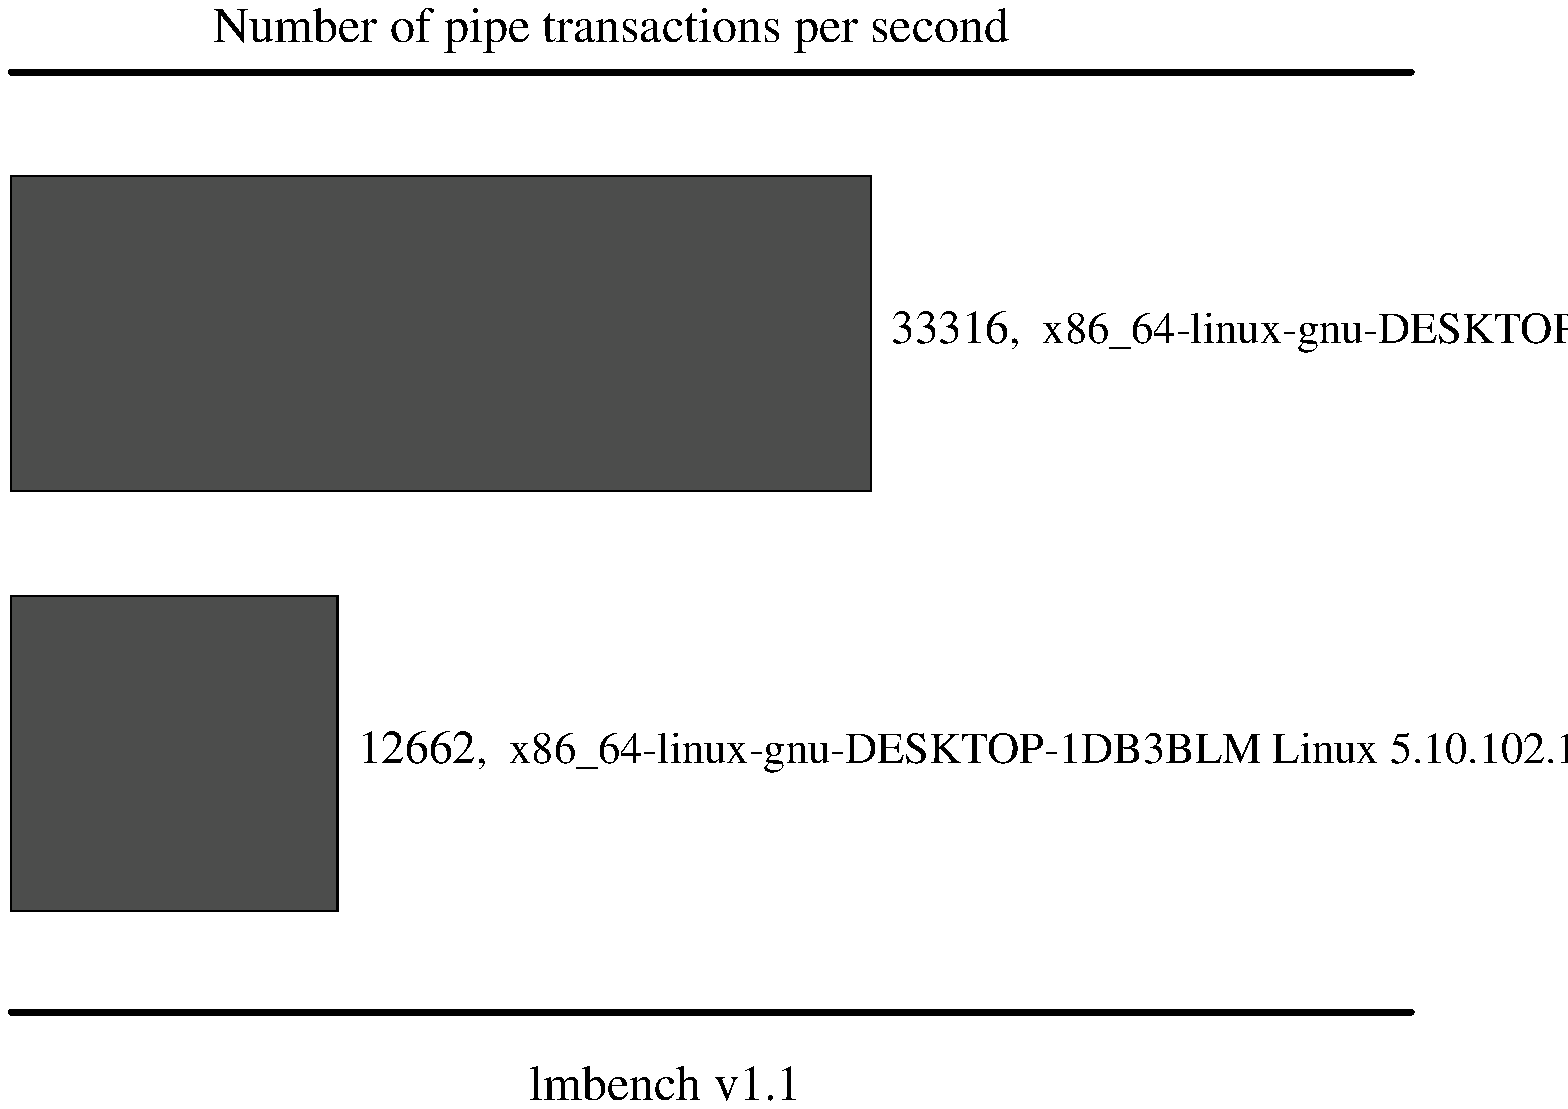 .sp .75i
.po .23i
.ft R
.ps 16
.vs 21
.ce 100
\s+2Number of pipe transactions per second\s0
.ce 0
.vs 
.PS
.ps 16
.vs 11
[
# Variables, tweek these.
	fillval = .12		# default fill value boxes
	xsize = 4.3		# width of the graph
	ysize = 4.2		# height of the graph
	n = 2
	boxpercent = 75 / 100
	gap = xsize / n * (1 - boxpercent)
	maxdata = 33316
	yscale = ysize / maxdata
	xscale = xsize / maxdata

# Draw the graph borders 
	O:	box invis ht ysize wid xsize
boxht = ysize / n * boxpercent
box fill .7 wid 33316 * xscale with .nw at O.nw - (0, gap /2 + 0 * (ysize/n))
"\s+133316\s0,  x86_64-linux-gnu-DESKTOP-1DB3BLM Linux 5.10.102.1,\  \s+130.0159\ usecs\s0" ljust at last box.e + .1,0
box fill .7 wid 12662 * xscale with .nw at O.nw - (0, gap /2 + 1 * (ysize/n))
"\s+112662\s0,  x86_64-linux-gnu-DESKTOP-1DB3BLM Linux 5.10.102.1,\  \s+178.9774\ usecs\s0" ljust at last box.e + .1,0
]
box invis wid last [].wid + .5 ht last [].ht + .5 with .nw at last [].nw + (-.25, .25)
move to last [].nw + 0,.25
line thick 2 right 7
move to last [].sw - 0,.25
line thick 2 right 7
.PE
.ft
.ps
.vs
.po
.po .5i
.ft R
.ps 16
.vs 21
.sp .5
.ce 100
\s+2lmbench v1.1\s0
.po
.ft
.ps
.vs
.ce 0
